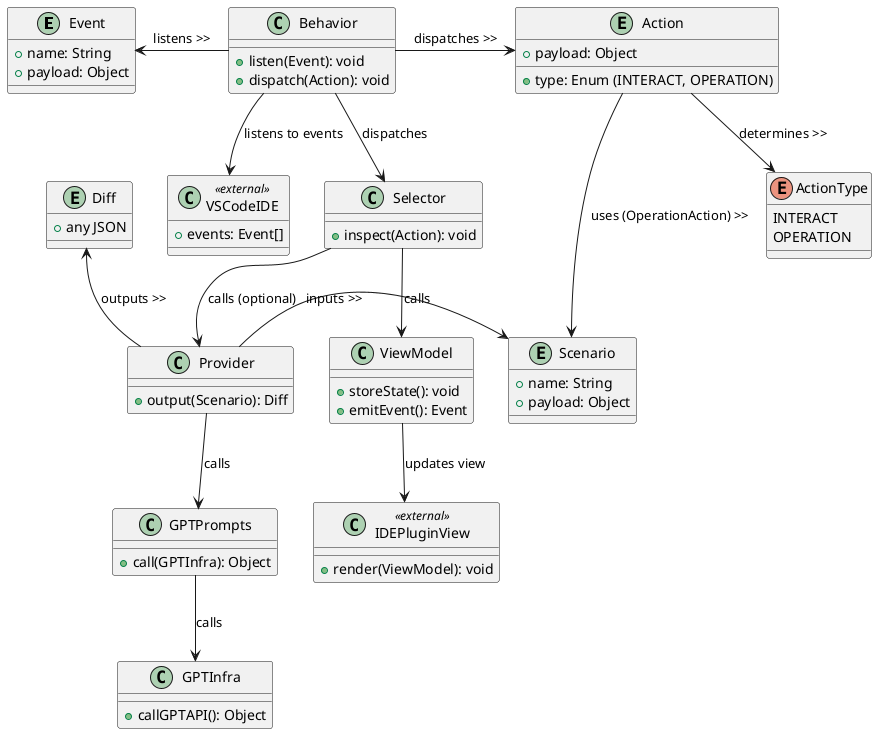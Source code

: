 @startuml
entity Event {
  +name: String
  +payload: Object
}

entity Action {
  +type: Enum (INTERACT, OPERATION)
  +payload: Object
}

entity Scenario {
  +name: String
  +payload: Object
}

entity Diff {
  +any JSON
}

class Behavior {
  +listen(Event): void
  +dispatch(Action): void
}

class Selector {
  +inspect(Action): void
}

class Provider {
  +output(Scenario): Diff
}

class GPTPrompts {
  +call(GPTInfra): Object
}

class GPTInfra {
  +callGPTAPI(): Object
}

class ViewModel {
  +storeState(): void
  +emitEvent(): Event
}

class VSCodeIDE <<external>> {
  +events: Event[]
}

class IDEPluginView <<external>> {
  +render(ViewModel): void
}

enum ActionType {
  INTERACT
  OPERATION
}

Behavior --> Selector : dispatches
Selector --> Provider : calls (optional)
Provider --> GPTPrompts : calls
GPTPrompts --> GPTInfra : calls
Selector --> ViewModel : calls

Behavior --> VSCodeIDE : listens to events
ViewModel --> IDEPluginView : updates view

Behavior -left-> Event : listens >>
Behavior -right-> Action : dispatches >>
Action -right-> Scenario : uses (OperationAction) >>
Provider -right-> Scenario : inputs >>
Provider -up-> Diff : outputs >>
ActionType <-up- Action : determines >>


@enduml
